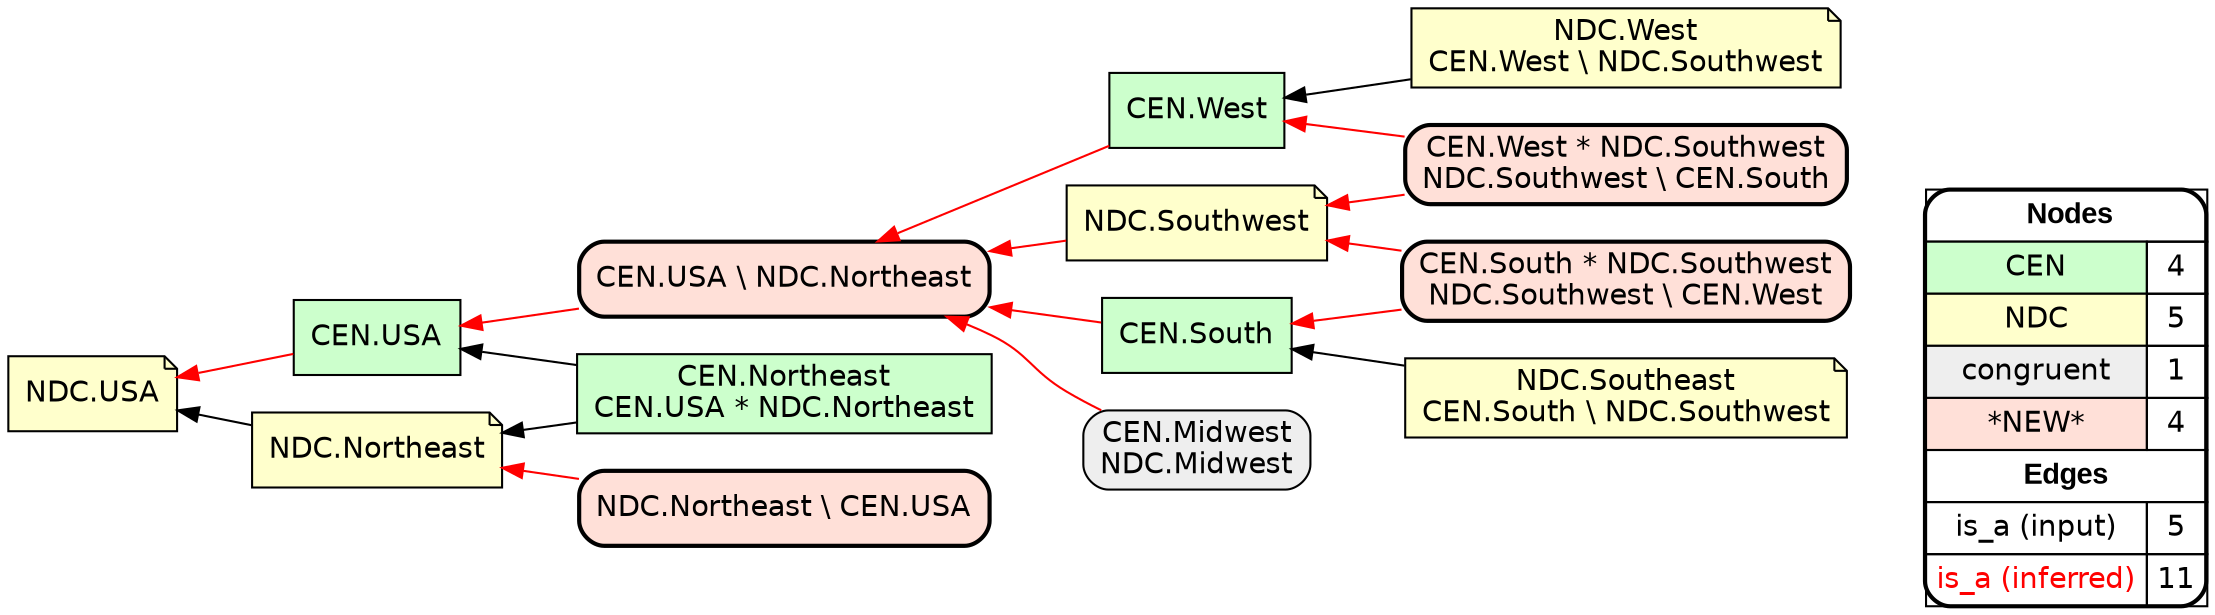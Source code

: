 digraph{
rankdir=RL
node[shape=box style=filled fillcolor="#CCFFCC" fontname="helvetica"] 
"CEN.South"
"CEN.USA"
"CEN.Northeast\nCEN.USA * NDC.Northeast"
"CEN.West"
node[shape=note style=filled fillcolor="#FFFFCC" fontname="helvetica"] 
"NDC.USA"
"NDC.Northeast"
"NDC.Southwest"
"NDC.West\nCEN.West \\ NDC.Southwest"
"NDC.Southeast\nCEN.South \\ NDC.Southwest"
node[shape=box style="filled,rounded" fillcolor="#EEEEEE" fontname="helvetica"] 
"CEN.Midwest\nNDC.Midwest"
node[shape=box style="filled,rounded,bold" fillcolor="#FFE0D8" fontname="helvetica"] 
"CEN.South * NDC.Southwest\nNDC.Southwest \\ CEN.West"
"CEN.West * NDC.Southwest\nNDC.Southwest \\ CEN.South"
"CEN.USA \\ NDC.Northeast"
"NDC.Northeast \\ CEN.USA"
edge[arrowhead=normal style=dotted color="#000000" constraint=true penwidth=1]
edge[arrowhead=normal style=solid color="#000000" constraint=true penwidth=1]
"CEN.Northeast\nCEN.USA * NDC.Northeast" -> "NDC.Northeast"
"NDC.Southeast\nCEN.South \\ NDC.Southwest" -> "CEN.South"
"CEN.Northeast\nCEN.USA * NDC.Northeast" -> "CEN.USA"
"NDC.West\nCEN.West \\ NDC.Southwest" -> "CEN.West"
"NDC.Northeast" -> "NDC.USA"
edge[arrowhead=normal style=solid color="#FF0000" constraint=true penwidth=1]
"CEN.South * NDC.Southwest\nNDC.Southwest \\ CEN.West" -> "NDC.Southwest"
"CEN.Midwest\nNDC.Midwest" -> "CEN.USA \\ NDC.Northeast"
"CEN.USA \\ NDC.Northeast" -> "CEN.USA"
"CEN.West * NDC.Southwest\nNDC.Southwest \\ CEN.South" -> "NDC.Southwest"
"CEN.South" -> "CEN.USA \\ NDC.Northeast"
"CEN.West * NDC.Southwest\nNDC.Southwest \\ CEN.South" -> "CEN.West"
"CEN.USA" -> "NDC.USA"
"NDC.Northeast \\ CEN.USA" -> "NDC.Northeast"
"NDC.Southwest" -> "CEN.USA \\ NDC.Northeast"
"CEN.West" -> "CEN.USA \\ NDC.Northeast"
"CEN.South * NDC.Southwest\nNDC.Southwest \\ CEN.West" -> "CEN.South"
node[shape=box] 
{rank=source Legend [fillcolor= white margin=0 label=< 
 <TABLE BORDER="0" CELLBORDER="1" CELLSPACING="0" CELLPADDING="4"> 
<TR> <TD COLSPAN="2"><font face="Arial Black"> Nodes</font></TD> </TR> 
<TR> 
 <TD bgcolor="#CCFFCC" fontname="helvetica">CEN</TD> 
 <TD>4</TD> 
 </TR> 
<TR> 
 <TD bgcolor="#FFFFCC" fontname="helvetica">NDC</TD> 
 <TD>5</TD> 
 </TR> 
<TR> 
 <TD bgcolor="#EEEEEE" fontname="helvetica">congruent</TD> 
 <TD>1</TD> 
 </TR> 
<TR> 
 <TD bgcolor="#FFE0D8" fontname="helvetica">*NEW*</TD> 
 <TD>4</TD> 
 </TR> 
<TR> <TD COLSPAN="2"><font face = "Arial Black"> Edges </font></TD> </TR> 
<TR> 
 <TD><font color ="#000000">is_a (input)</font></TD><TD>5</TD>
</TR>
<TR> 
 <TD><font color ="#FF0000">is_a (inferred)</font></TD><TD>11</TD>
</TR>
</TABLE> 
 >] } 
}
